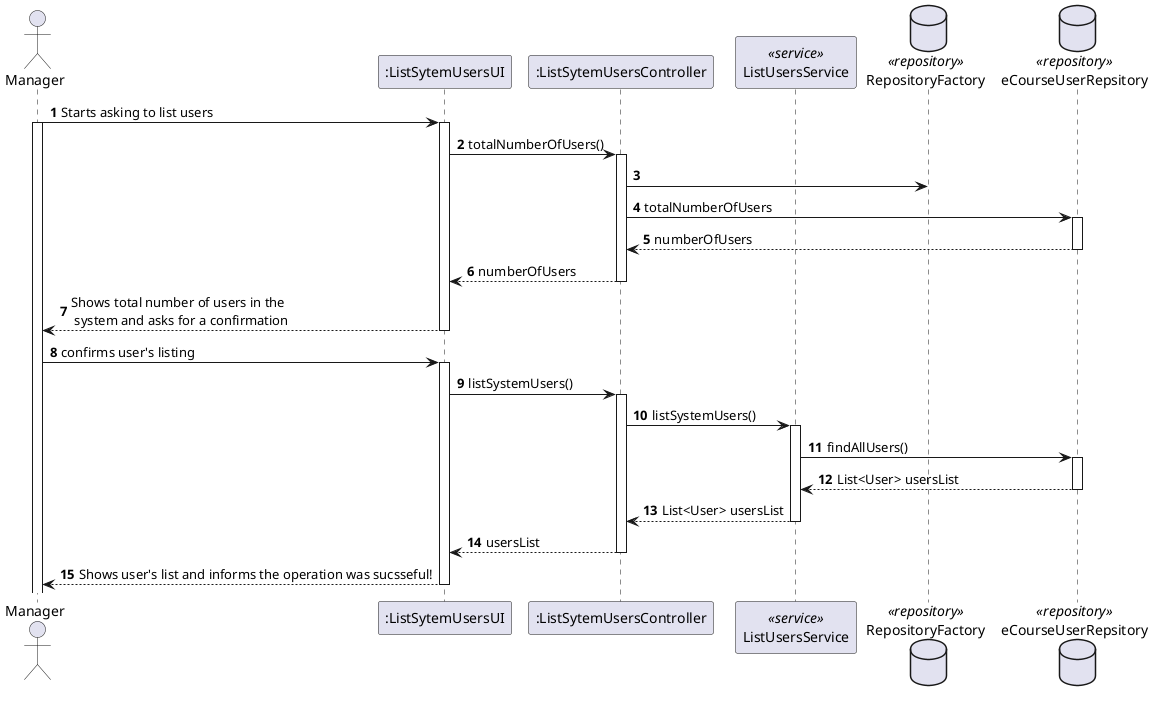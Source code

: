 @startuml
'https://plantuml.com/sequence-diagram

autonumber

Actor Manager as Man

participant ":ListSytemUsersUI" as UI
participant ":ListSytemUsersController" as Con
participant "ListUsersService" as LU <<service>>
database RepositoryFactory as FAR <<repository>>
database eCourseUserRepsitory as Us <<repository>>

Man -> UI : Starts asking to list users
activate Man
activate UI

UI-> Con : totalNumberOfUsers()
activate Con

Con->FAR
Con->Us: totalNumberOfUsers
activate Us

Us-->Con : numberOfUsers
deactivate Us

Con-->UI: numberOfUsers
deactivate Con

UI--> Man : Shows total number of users in the \n system and asks for a confirmation
deactivate UI

Man-> UI : confirms user's listing
activate UI


UI-> Con: listSystemUsers()

activate Con
Con->LU: listSystemUsers()
activate LU

LU->Us: findAllUsers()
activate Us

Us-->LU: List<User> usersList
deactivate Us

LU-->Con: List<User> usersList
deactivate LU

Con-->UI: usersList
deactivate Con

UI-->Man: Shows user's list and informs the operation was sucsseful!
deactivate UI
@enduml